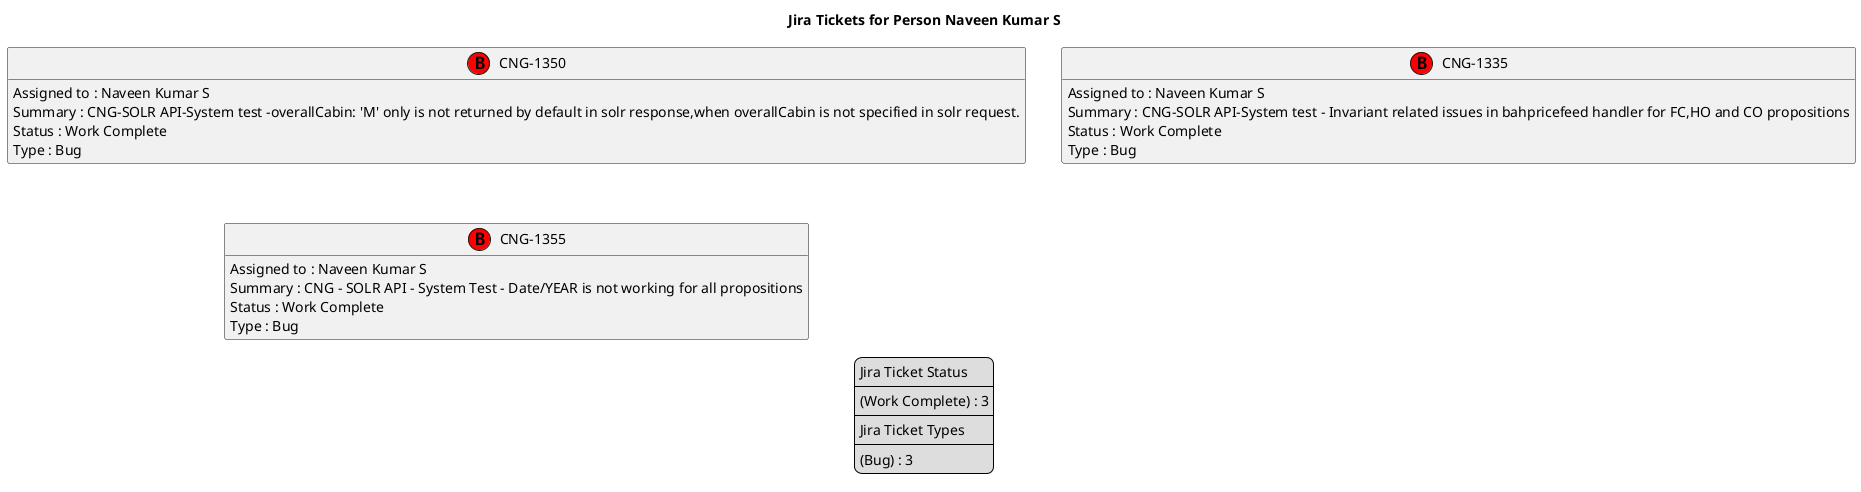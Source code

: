@startuml
'https://plantuml.com/class-diagram

' GENERATE CLASS DIAGRAM ===========
' Generated at    : Fri May 03 10:09:59 CEST 2024

title Jira Tickets for Person Naveen Kumar S
hide empty members

legend
Jira Ticket Status
----
(Work Complete) : 3
----
Jira Ticket Types
----
(Bug) : 3
end legend


' Tickets =======
class "CNG-1350" << (B,red) >> {
  Assigned to : Naveen Kumar S
  Summary : CNG-SOLR API-System test -overallCabin: 'M' only is not returned by default in solr response,when overallCabin is not specified in solr request.
  Status : Work Complete
  Type : Bug
}

class "CNG-1335" << (B,red) >> {
  Assigned to : Naveen Kumar S
  Summary : CNG-SOLR API-System test - Invariant related issues in bahpricefeed handler for FC,HO and CO propositions
  Status : Work Complete
  Type : Bug
}

class "CNG-1355" << (B,red) >> {
  Assigned to : Naveen Kumar S
  Summary : CNG - SOLR API - System Test - Date/YEAR is not working for all propositions
  Status : Work Complete
  Type : Bug
}



' Links =======


@enduml
